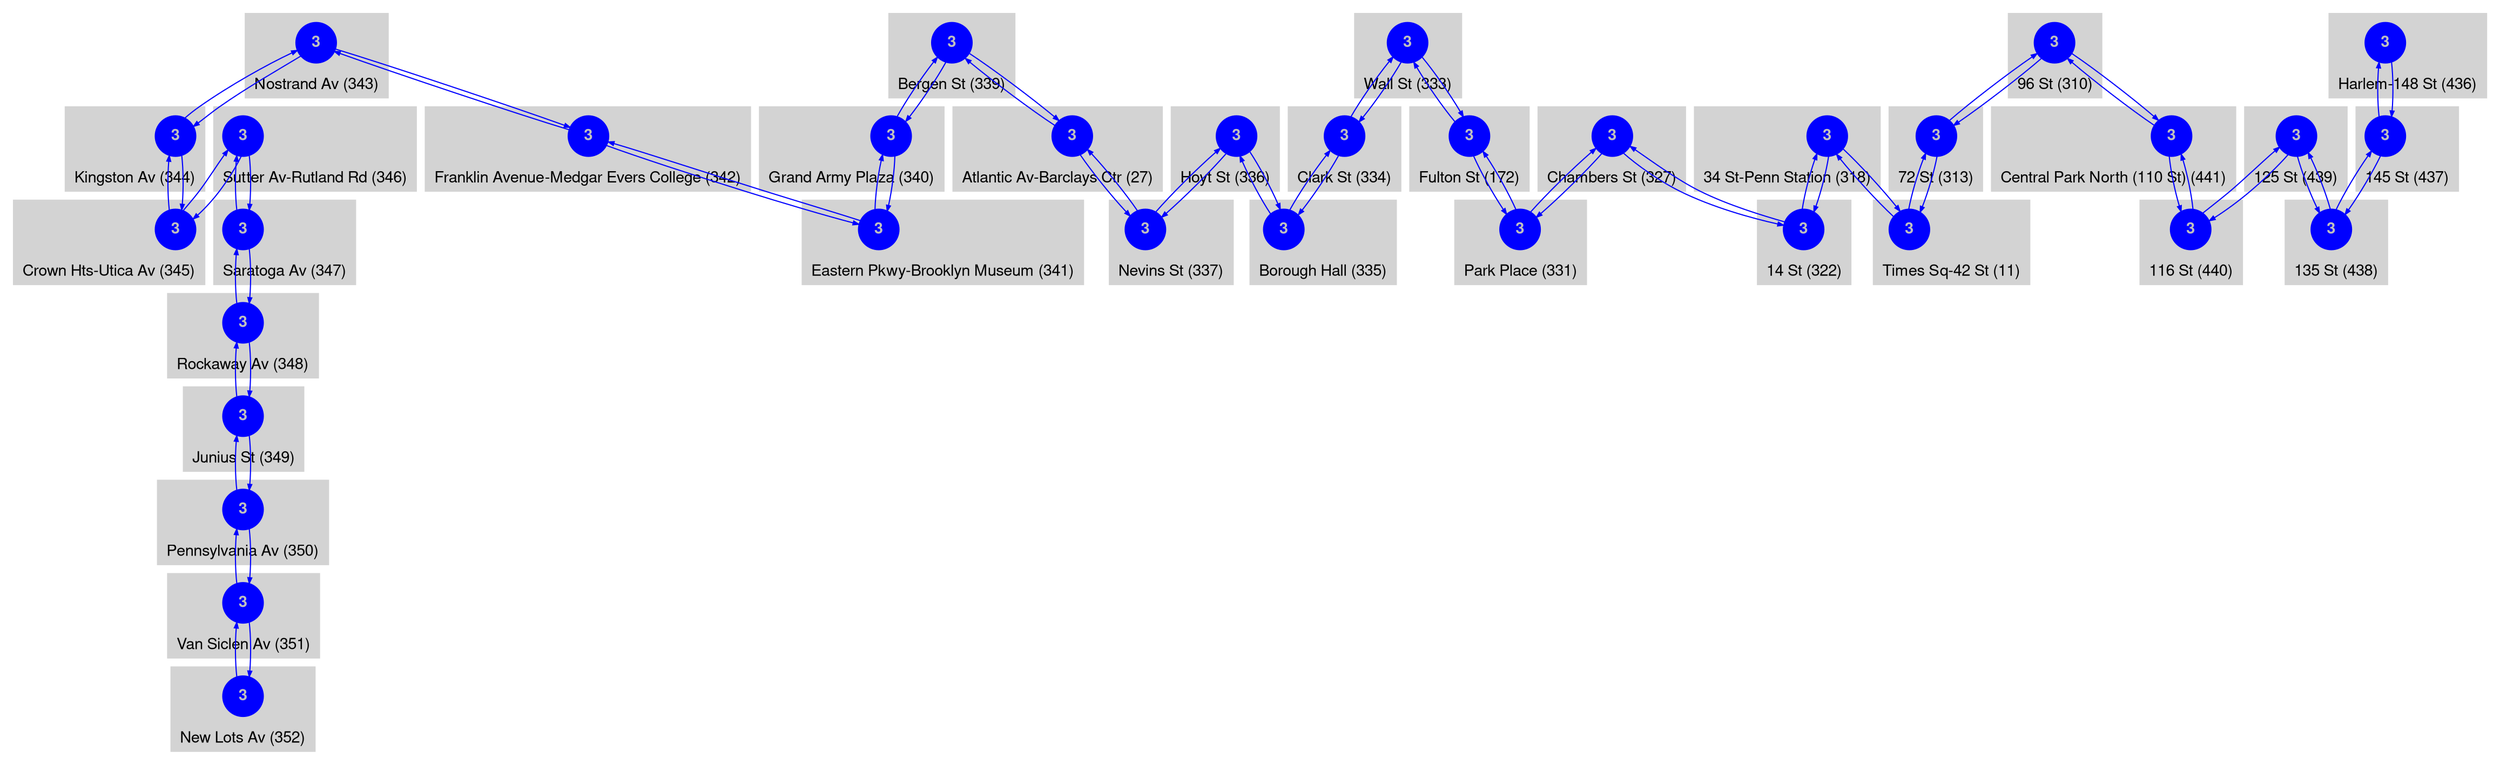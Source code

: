 
digraph G {
  fontname="Helvetica,Arial,sans-serif";
  node [fontname="Helvetica,Arial,sans-serif bold" labelloc="c"];
  edge [fontname="Helvetica,Arial,sans-serif" fontsize=8 arrowsize=0.5];
  
  subgraph cluster_343 {
    style=filled;
    color=lightgrey;
    labelloc="b";
    node [style=filled];
    node [label="3" fillcolor=blue, color="blue", penwidth=1, fontcolor=gray, shape="circle"]"343_3";
    label = "Nostrand Av (343)";
  }

  subgraph cluster_344 {
    style=filled;
    color=lightgrey;
    labelloc="b";
    node [style=filled];
    node [label="3" fillcolor=blue, color="blue", penwidth=1, fontcolor=gray, shape="circle"]"344_3";
    label = "Kingston Av (344)";
  }

  subgraph cluster_346 {
    style=filled;
    color=lightgrey;
    labelloc="b";
    node [style=filled];
    node [label="3" fillcolor=blue, color="blue", penwidth=1, fontcolor=gray, shape="circle"]"346_3";
    label = "Sutter Av-Rutland Rd (346)";
  }

  subgraph cluster_347 {
    style=filled;
    color=lightgrey;
    labelloc="b";
    node [style=filled];
    node [label="3" fillcolor=blue, color="blue", penwidth=1, fontcolor=gray, shape="circle"]"347_3";
    label = "Saratoga Av (347)";
  }

  subgraph cluster_348 {
    style=filled;
    color=lightgrey;
    labelloc="b";
    node [style=filled];
    node [label="3" fillcolor=blue, color="blue", penwidth=1, fontcolor=gray, shape="circle"]"348_3";
    label = "Rockaway Av (348)";
  }

  subgraph cluster_349 {
    style=filled;
    color=lightgrey;
    labelloc="b";
    node [style=filled];
    node [label="3" fillcolor=blue, color="blue", penwidth=1, fontcolor=gray, shape="circle"]"349_3";
    label = "Junius St (349)";
  }

  subgraph cluster_350 {
    style=filled;
    color=lightgrey;
    labelloc="b";
    node [style=filled];
    node [label="3" fillcolor=blue, color="blue", penwidth=1, fontcolor=gray, shape="circle"]"350_3";
    label = "Pennsylvania Av (350)";
  }

  subgraph cluster_351 {
    style=filled;
    color=lightgrey;
    labelloc="b";
    node [style=filled];
    node [label="3" fillcolor=blue, color="blue", penwidth=1, fontcolor=gray, shape="circle"]"351_3";
    label = "Van Siclen Av (351)";
  }

  subgraph cluster_352 {
    style=filled;
    color=lightgrey;
    labelloc="b";
    node [style=filled];
    node [label="3" fillcolor=blue, color="blue", penwidth=1, fontcolor=gray, shape="circle"]"352_3";
    label = "New Lots Av (352)";
  }

  subgraph cluster_436 {
    style=filled;
    color=lightgrey;
    labelloc="b";
    node [style=filled];
    node [label="3" fillcolor=blue, color="blue", penwidth=1, fontcolor=gray, shape="circle"]"436_3";
    label = "Harlem-148 St (436)";
  }

  subgraph cluster_437 {
    style=filled;
    color=lightgrey;
    labelloc="b";
    node [style=filled];
    node [label="3" fillcolor=blue, color="blue", penwidth=1, fontcolor=gray, shape="circle"]"437_3";
    label = "145 St (437)";
  }

  subgraph cluster_310 {
    style=filled;
    color=lightgrey;
    labelloc="b";
    node [style=filled];
    node [label="3" fillcolor=blue, color="blue", penwidth=1, fontcolor=gray, shape="circle"]"310_3";
    label = "96 St (310)";
  }

  subgraph cluster_313 {
    style=filled;
    color=lightgrey;
    labelloc="b";
    node [style=filled];
    node [label="3" fillcolor=blue, color="blue", penwidth=1, fontcolor=gray, shape="circle"]"313_3";
    label = "72 St (313)";
  }

  subgraph cluster_318 {
    style=filled;
    color=lightgrey;
    labelloc="b";
    node [style=filled];
    node [label="3" fillcolor=blue, color="blue", penwidth=1, fontcolor=gray, shape="circle"]"318_3";
    label = "34 St-Penn Station (318)";
  }

  subgraph cluster_322 {
    style=filled;
    color=lightgrey;
    labelloc="b";
    node [style=filled];
    node [label="3" fillcolor=blue, color="blue", penwidth=1, fontcolor=gray, shape="circle"]"322_3";
    label = "14 St (322)";
  }

  subgraph cluster_327 {
    style=filled;
    color=lightgrey;
    labelloc="b";
    node [style=filled];
    node [label="3" fillcolor=blue, color="blue", penwidth=1, fontcolor=gray, shape="circle"]"327_3";
    label = "Chambers St (327)";
  }

  subgraph cluster_331 {
    style=filled;
    color=lightgrey;
    labelloc="b";
    node [style=filled];
    node [label="3" fillcolor=blue, color="blue", penwidth=1, fontcolor=gray, shape="circle"]"331_3";
    label = "Park Place (331)";
  }

  subgraph cluster_333 {
    style=filled;
    color=lightgrey;
    labelloc="b";
    node [style=filled];
    node [label="3" fillcolor=blue, color="blue", penwidth=1, fontcolor=gray, shape="circle"]"333_3";
    label = "Wall St (333)";
  }

  subgraph cluster_334 {
    style=filled;
    color=lightgrey;
    labelloc="b";
    node [style=filled];
    node [label="3" fillcolor=blue, color="blue", penwidth=1, fontcolor=gray, shape="circle"]"334_3";
    label = "Clark St (334)";
  }

  subgraph cluster_336 {
    style=filled;
    color=lightgrey;
    labelloc="b";
    node [style=filled];
    node [label="3" fillcolor=blue, color="blue", penwidth=1, fontcolor=gray, shape="circle"]"336_3";
    label = "Hoyt St (336)";
  }

  subgraph cluster_339 {
    style=filled;
    color=lightgrey;
    labelloc="b";
    node [style=filled];
    node [label="3" fillcolor=blue, color="blue", penwidth=1, fontcolor=gray, shape="circle"]"339_3";
    label = "Bergen St (339)";
  }

  subgraph cluster_340 {
    style=filled;
    color=lightgrey;
    labelloc="b";
    node [style=filled];
    node [label="3" fillcolor=blue, color="blue", penwidth=1, fontcolor=gray, shape="circle"]"340_3";
    label = "Grand Army Plaza (340)";
  }

  subgraph cluster_341 {
    style=filled;
    color=lightgrey;
    labelloc="b";
    node [style=filled];
    node [label="3" fillcolor=blue, color="blue", penwidth=1, fontcolor=gray, shape="circle"]"341_3";
    label = "Eastern Pkwy-Brooklyn Museum (341)";
  }

  subgraph cluster_438 {
    style=filled;
    color=lightgrey;
    labelloc="b";
    node [style=filled];
    node [label="3" fillcolor=blue, color="blue", penwidth=1, fontcolor=gray, shape="circle"]"438_3";
    label = "135 St (438)";
  }

  subgraph cluster_439 {
    style=filled;
    color=lightgrey;
    labelloc="b";
    node [style=filled];
    node [label="3" fillcolor=blue, color="blue", penwidth=1, fontcolor=gray, shape="circle"]"439_3";
    label = "125 St (439)";
  }

  subgraph cluster_440 {
    style=filled;
    color=lightgrey;
    labelloc="b";
    node [style=filled];
    node [label="3" fillcolor=blue, color="blue", penwidth=1, fontcolor=gray, shape="circle"]"440_3";
    label = "116 St (440)";
  }

  subgraph cluster_441 {
    style=filled;
    color=lightgrey;
    labelloc="b";
    node [style=filled];
    node [label="3" fillcolor=blue, color="blue", penwidth=1, fontcolor=gray, shape="circle"]"441_3";
    label = "Central Park North (110 St) (441)";
  }

  subgraph cluster_335 {
    style=filled;
    color=lightgrey;
    labelloc="b";
    node [style=filled];
    node [label="3" fillcolor=blue, color="blue", penwidth=1, fontcolor=gray, shape="circle"]"335_3";
    label = "Borough Hall (335)";
  }

  subgraph cluster_337 {
    style=filled;
    color=lightgrey;
    labelloc="b";
    node [style=filled];
    node [label="3" fillcolor=blue, color="blue", penwidth=1, fontcolor=gray, shape="circle"]"337_3";
    label = "Nevins St (337)";
  }

  subgraph cluster_342 {
    style=filled;
    color=lightgrey;
    labelloc="b";
    node [style=filled];
    node [label="3" fillcolor=blue, color="blue", penwidth=1, fontcolor=gray, shape="circle"]"342_3";
    label = "Franklin Avenue-Medgar Evers College (342)";
  }

  subgraph cluster_345 {
    style=filled;
    color=lightgrey;
    labelloc="b";
    node [style=filled];
    node [label="3" fillcolor=blue, color="blue", penwidth=1, fontcolor=gray, shape="circle"]"345_3";
    label = "Crown Hts-Utica Av (345)";
  }

  subgraph cluster_172 {
    style=filled;
    color=lightgrey;
    labelloc="b";
    node [style=filled];
    node [label="3" fillcolor=blue, color="blue", penwidth=1, fontcolor=gray, shape="circle"]"172_3";
    label = "Fulton St (172)";
  }

  subgraph cluster_27 {
    style=filled;
    color=lightgrey;
    labelloc="b";
    node [style=filled];
    node [label="3" fillcolor=blue, color="blue", penwidth=1, fontcolor=gray, shape="circle"]"27_3";
    label = "Atlantic Av-Barclays Ctr (27)";
  }

  subgraph cluster_11 {
    style=filled;
    color=lightgrey;
    labelloc="b";
    node [style=filled];
    node [label="3" fillcolor=blue, color="blue", penwidth=1, fontcolor=gray, shape="circle"]"11_3";
    label = "Times Sq-42 St (11)";
  }

  "343_3" -> "342_3"[ color=blue fontcolor=blue penwidth=1 fontsize=8 arrowsize=0.5];
  "343_3" -> "344_3"[ color=blue fontcolor=blue penwidth=1 fontsize=8 arrowsize=0.5];
  "344_3" -> "343_3"[ color=blue fontcolor=blue penwidth=1 fontsize=8 arrowsize=0.5];
  "344_3" -> "345_3"[ color=blue fontcolor=blue penwidth=1 fontsize=8 arrowsize=0.5];
  "346_3" -> "345_3"[ color=blue fontcolor=blue penwidth=1 fontsize=8 arrowsize=0.5];
  "346_3" -> "347_3"[ color=blue fontcolor=blue penwidth=1 fontsize=8 arrowsize=0.5];
  "347_3" -> "346_3"[ color=blue fontcolor=blue penwidth=1 fontsize=8 arrowsize=0.5];
  "347_3" -> "348_3"[ color=blue fontcolor=blue penwidth=1 fontsize=8 arrowsize=0.5];
  "348_3" -> "347_3"[ color=blue fontcolor=blue penwidth=1 fontsize=8 arrowsize=0.5];
  "348_3" -> "349_3"[ color=blue fontcolor=blue penwidth=1 fontsize=8 arrowsize=0.5];
  "349_3" -> "348_3"[ color=blue fontcolor=blue penwidth=1 fontsize=8 arrowsize=0.5];
  "349_3" -> "350_3"[ color=blue fontcolor=blue penwidth=1 fontsize=8 arrowsize=0.5];
  "350_3" -> "349_3"[ color=blue fontcolor=blue penwidth=1 fontsize=8 arrowsize=0.5];
  "350_3" -> "351_3"[ color=blue fontcolor=blue penwidth=1 fontsize=8 arrowsize=0.5];
  "351_3" -> "350_3"[ color=blue fontcolor=blue penwidth=1 fontsize=8 arrowsize=0.5];
  "351_3" -> "352_3"[ color=blue fontcolor=blue penwidth=1 fontsize=8 arrowsize=0.5];
  "352_3" -> "351_3"[ color=blue fontcolor=blue penwidth=1 fontsize=8 arrowsize=0.5];
  "436_3" -> "437_3"[ color=blue fontcolor=blue penwidth=1 fontsize=8 arrowsize=0.5];
  "437_3" -> "436_3"[ color=blue fontcolor=blue penwidth=1 fontsize=8 arrowsize=0.5];
  "437_3" -> "438_3"[ color=blue fontcolor=blue penwidth=1 fontsize=8 arrowsize=0.5];
  "310_3" -> "441_3"[ color=blue fontcolor=blue penwidth=1 fontsize=8 arrowsize=0.5];
  "310_3" -> "313_3"[ color=blue fontcolor=blue penwidth=1 fontsize=8 arrowsize=0.5];
  "313_3" -> "310_3"[ color=blue fontcolor=blue penwidth=1 fontsize=8 arrowsize=0.5];
  "313_3" -> "11_3"[ color=blue fontcolor=blue penwidth=1 fontsize=8 arrowsize=0.5];
  "318_3" -> "11_3"[ color=blue fontcolor=blue penwidth=1 fontsize=8 arrowsize=0.5];
  "318_3" -> "322_3"[ color=blue fontcolor=blue penwidth=1 fontsize=8 arrowsize=0.5];
  "322_3" -> "318_3"[ color=blue fontcolor=blue penwidth=1 fontsize=8 arrowsize=0.5];
  "322_3" -> "327_3"[ color=blue fontcolor=blue penwidth=1 fontsize=8 arrowsize=0.5];
  "327_3" -> "331_3"[ color=blue fontcolor=blue penwidth=1 fontsize=8 arrowsize=0.5];
  "327_3" -> "322_3"[ color=blue fontcolor=blue penwidth=1 fontsize=8 arrowsize=0.5];
  "331_3" -> "327_3"[ color=blue fontcolor=blue penwidth=1 fontsize=8 arrowsize=0.5];
  "331_3" -> "172_3"[ color=blue fontcolor=blue penwidth=1 fontsize=8 arrowsize=0.5];
  "333_3" -> "334_3"[ color=blue fontcolor=blue penwidth=1 fontsize=8 arrowsize=0.5];
  "333_3" -> "172_3"[ color=blue fontcolor=blue penwidth=1 fontsize=8 arrowsize=0.5];
  "334_3" -> "333_3"[ color=blue fontcolor=blue penwidth=1 fontsize=8 arrowsize=0.5];
  "334_3" -> "335_3"[ color=blue fontcolor=blue penwidth=1 fontsize=8 arrowsize=0.5];
  "336_3" -> "337_3"[ color=blue fontcolor=blue penwidth=1 fontsize=8 arrowsize=0.5];
  "336_3" -> "335_3"[ color=blue fontcolor=blue penwidth=1 fontsize=8 arrowsize=0.5];
  "339_3" -> "340_3"[ color=blue fontcolor=blue penwidth=1 fontsize=8 arrowsize=0.5];
  "339_3" -> "27_3"[ color=blue fontcolor=blue penwidth=1 fontsize=8 arrowsize=0.5];
  "340_3" -> "341_3"[ color=blue fontcolor=blue penwidth=1 fontsize=8 arrowsize=0.5];
  "340_3" -> "339_3"[ color=blue fontcolor=blue penwidth=1 fontsize=8 arrowsize=0.5];
  "341_3" -> "342_3"[ color=blue fontcolor=blue penwidth=1 fontsize=8 arrowsize=0.5];
  "341_3" -> "340_3"[ color=blue fontcolor=blue penwidth=1 fontsize=8 arrowsize=0.5];
  "438_3" -> "437_3"[ color=blue fontcolor=blue penwidth=1 fontsize=8 arrowsize=0.5];
  "438_3" -> "439_3"[ color=blue fontcolor=blue penwidth=1 fontsize=8 arrowsize=0.5];
  "439_3" -> "438_3"[ color=blue fontcolor=blue penwidth=1 fontsize=8 arrowsize=0.5];
  "439_3" -> "440_3"[ color=blue fontcolor=blue penwidth=1 fontsize=8 arrowsize=0.5];
  "440_3" -> "439_3"[ color=blue fontcolor=blue penwidth=1 fontsize=8 arrowsize=0.5];
  "440_3" -> "441_3"[ color=blue fontcolor=blue penwidth=1 fontsize=8 arrowsize=0.5];
  "441_3" -> "440_3"[ color=blue fontcolor=blue penwidth=1 fontsize=8 arrowsize=0.5];
  "441_3" -> "310_3"[ color=blue fontcolor=blue penwidth=1 fontsize=8 arrowsize=0.5];
  "335_3" -> "336_3"[ color=blue fontcolor=blue penwidth=1 fontsize=8 arrowsize=0.5];
  "335_3" -> "334_3"[ color=blue fontcolor=blue penwidth=1 fontsize=8 arrowsize=0.5];
  "337_3" -> "27_3"[ color=blue fontcolor=blue penwidth=1 fontsize=8 arrowsize=0.5];
  "337_3" -> "336_3"[ color=blue fontcolor=blue penwidth=1 fontsize=8 arrowsize=0.5];
  "342_3" -> "343_3"[ color=blue fontcolor=blue penwidth=1 fontsize=8 arrowsize=0.5];
  "342_3" -> "341_3"[ color=blue fontcolor=blue penwidth=1 fontsize=8 arrowsize=0.5];
  "345_3" -> "346_3"[ color=blue fontcolor=blue penwidth=1 fontsize=8 arrowsize=0.5];
  "345_3" -> "344_3"[ color=blue fontcolor=blue penwidth=1 fontsize=8 arrowsize=0.5];
  "172_3" -> "331_3"[ color=blue fontcolor=blue penwidth=1 fontsize=8 arrowsize=0.5];
  "172_3" -> "333_3"[ color=blue fontcolor=blue penwidth=1 fontsize=8 arrowsize=0.5];
  "27_3" -> "339_3"[ color=blue fontcolor=blue penwidth=1 fontsize=8 arrowsize=0.5];
  "27_3" -> "337_3"[ color=blue fontcolor=blue penwidth=1 fontsize=8 arrowsize=0.5];
  "11_3" -> "318_3"[ color=blue fontcolor=blue penwidth=1 fontsize=8 arrowsize=0.5];
  "11_3" -> "313_3"[ color=blue fontcolor=blue penwidth=1 fontsize=8 arrowsize=0.5];

}
